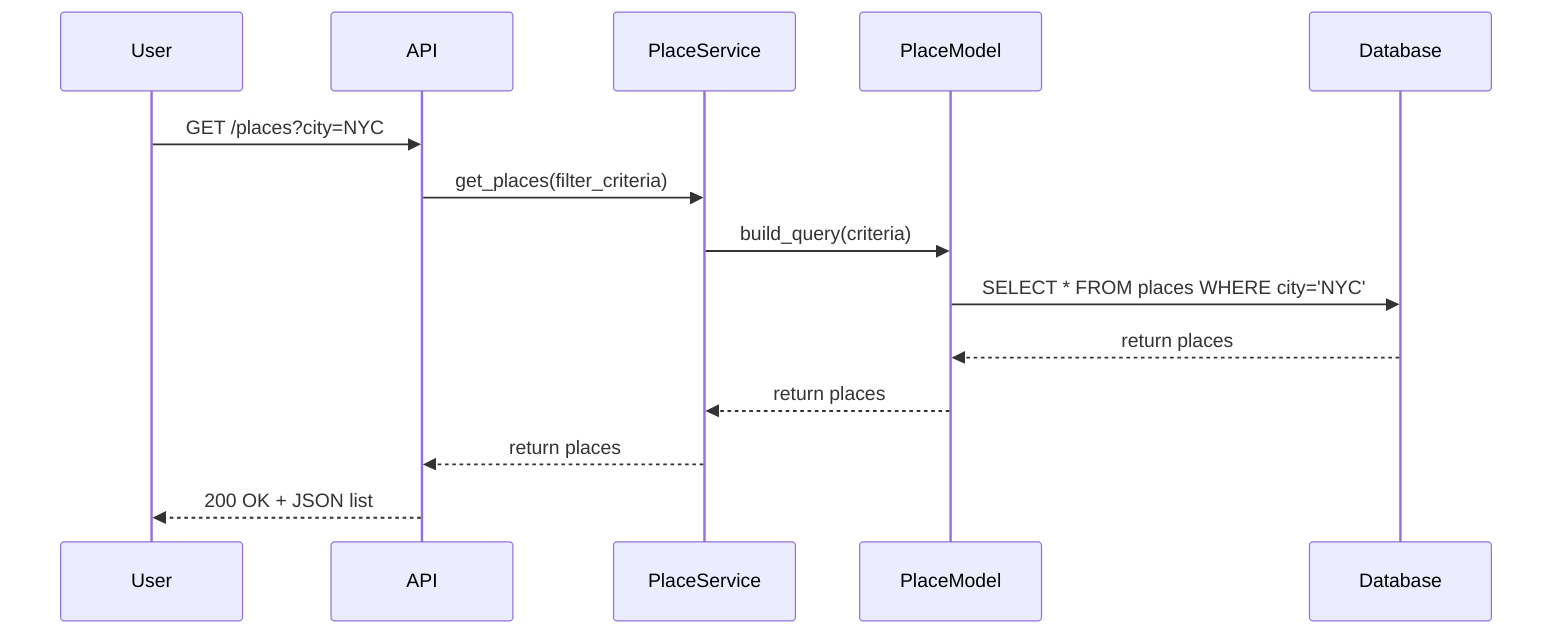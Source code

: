 sequenceDiagram
    participant User
    participant API
    participant PlaceService
    participant PlaceModel
    participant Database

    User->>API: GET /places?city=NYC
    API->>PlaceService: get_places(filter_criteria)
    PlaceService->>PlaceModel: build_query(criteria)
    PlaceModel->>Database: SELECT * FROM places WHERE city='NYC'
    Database-->>PlaceModel: return places
    PlaceModel-->>PlaceService: return places
    PlaceService-->>API: return places
    API-->>User: 200 OK + JSON list